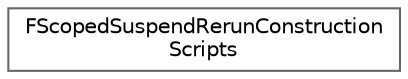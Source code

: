 digraph "Graphical Class Hierarchy"
{
 // INTERACTIVE_SVG=YES
 // LATEX_PDF_SIZE
  bgcolor="transparent";
  edge [fontname=Helvetica,fontsize=10,labelfontname=Helvetica,labelfontsize=10];
  node [fontname=Helvetica,fontsize=10,shape=box,height=0.2,width=0.4];
  rankdir="LR";
  Node0 [id="Node000000",label="FScopedSuspendRerunConstruction\lScripts",height=0.2,width=0.4,color="grey40", fillcolor="white", style="filled",URL="$d2/dda/classFScopedSuspendRerunConstructionScripts.html",tooltip=" "];
}
